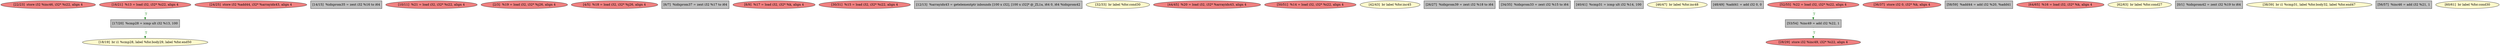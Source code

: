 
digraph G {


node761 [fillcolor=lightcoral,label="[22/23]  store i32 %inc46, i32* %i22, align 4",shape=ellipse,style=filled ]
node759 [fillcolor=grey,label="[17/20]  %cmp28 = icmp ult i32 %13, 100",shape=rectangle,style=filled ]
node762 [fillcolor=lightcoral,label="[24/25]  store i32 %add44, i32* %arrayidx43, align 4",shape=ellipse,style=filled ]
node757 [fillcolor=grey,label="[14/15]  %idxprom35 = zext i32 %16 to i64",shape=rectangle,style=filled ]
node755 [fillcolor=lightcoral,label="[10/11]  %21 = load i32, i32* %i22, align 4",shape=ellipse,style=filled ]
node754 [fillcolor=lightcoral,label="[2/3]  %19 = load i32, i32* %j26, align 4",shape=ellipse,style=filled ]
node752 [fillcolor=lightcoral,label="[4/5]  %18 = load i32, i32* %j26, align 4",shape=ellipse,style=filled ]
node751 [fillcolor=grey,label="[6/7]  %idxprom37 = zext i32 %17 to i64",shape=rectangle,style=filled ]
node750 [fillcolor=lightcoral,label="[8/9]  %17 = load i32, i32* %k, align 4",shape=ellipse,style=filled ]
node749 [fillcolor=lightcoral,label="[30/31]  %15 = load i32, i32* %i22, align 4",shape=ellipse,style=filled ]
node756 [fillcolor=grey,label="[12/13]  %arrayidx43 = getelementptr inbounds [100 x i32], [100 x i32]* @_ZL1a, i64 0, i64 %idxprom42",shape=rectangle,style=filled ]
node747 [fillcolor=lemonchiffon,label="[32/33]  br label %for.cond30",shape=ellipse,style=filled ]
node735 [fillcolor=lightcoral,label="[44/45]  %20 = load i32, i32* %arrayidx43, align 4",shape=ellipse,style=filled ]
node736 [fillcolor=lightcoral,label="[50/51]  %14 = load i32, i32* %i22, align 4",shape=ellipse,style=filled ]
node733 [fillcolor=lemonchiffon,label="[42/43]  br label %for.inc45",shape=ellipse,style=filled ]
node763 [fillcolor=grey,label="[26/27]  %idxprom39 = zext i32 %18 to i64",shape=rectangle,style=filled ]
node731 [fillcolor=grey,label="[34/35]  %idxprom33 = zext i32 %15 to i64",shape=rectangle,style=filled ]
node732 [fillcolor=grey,label="[40/41]  %cmp31 = icmp ult i32 %14, 100",shape=rectangle,style=filled ]
node748 [fillcolor=lightcoral,label="[16/21]  %13 = load i32, i32* %i22, align 4",shape=ellipse,style=filled ]
node734 [fillcolor=lemonchiffon,label="[46/47]  br label %for.inc48",shape=ellipse,style=filled ]
node737 [fillcolor=grey,label="[48/49]  %add41 = add i32 0, 0",shape=rectangle,style=filled ]
node738 [fillcolor=lightcoral,label="[52/55]  %22 = load i32, i32* %i22, align 4",shape=ellipse,style=filled ]
node739 [fillcolor=grey,label="[53/54]  %inc49 = add i32 %22, 1",shape=rectangle,style=filled ]
node744 [fillcolor=lightcoral,label="[36/37]  store i32 0, i32* %k, align 4",shape=ellipse,style=filled ]
node741 [fillcolor=grey,label="[58/59]  %add44 = add i32 %20, %add41",shape=rectangle,style=filled ]
node760 [fillcolor=lightcoral,label="[28/29]  store i32 %inc49, i32* %i22, align 4",shape=ellipse,style=filled ]
node758 [fillcolor=lemonchiffon,label="[18/19]  br i1 %cmp28, label %for.body29, label %for.end50",shape=ellipse,style=filled ]
node746 [fillcolor=lightcoral,label="[64/65]  %16 = load i32, i32* %k, align 4",shape=ellipse,style=filled ]
node742 [fillcolor=lemonchiffon,label="[62/63]  br label %for.cond27",shape=ellipse,style=filled ]
node753 [fillcolor=grey,label="[0/1]  %idxprom42 = zext i32 %19 to i64",shape=rectangle,style=filled ]
node745 [fillcolor=lemonchiffon,label="[38/39]  br i1 %cmp31, label %for.body32, label %for.end47",shape=ellipse,style=filled ]
node740 [fillcolor=grey,label="[56/57]  %inc46 = add i32 %21, 1",shape=rectangle,style=filled ]
node743 [fillcolor=lemonchiffon,label="[60/61]  br label %for.cond30",shape=ellipse,style=filled ]

node759->node758 [style=dotted,color=forestgreen,label="T",fontcolor=forestgreen ]
node738->node739 [style=dotted,color=forestgreen,label="T",fontcolor=forestgreen ]
node748->node759 [style=dotted,color=forestgreen,label="T",fontcolor=forestgreen ]
node739->node760 [style=dotted,color=forestgreen,label="T",fontcolor=forestgreen ]


}
